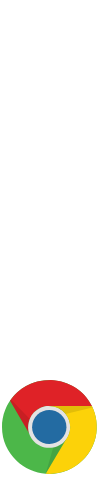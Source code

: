 <mxfile version="26.0.6">
  <diagram name="ページ1" id="JOzuDuU-51WGF0VIIypb">
    <mxGraphModel dx="1085" dy="760" grid="1" gridSize="10" guides="1" tooltips="1" connect="1" arrows="1" fold="1" page="1" pageScale="1" pageWidth="827" pageHeight="1169" math="0" shadow="0">
      <root>
        <mxCell id="0" />
        <mxCell id="1" parent="0" />
        <mxCell id="enDtEHfztznSI730Mm1V-1" value="" style="dashed=0;outlineConnect=0;html=1;align=center;labelPosition=center;verticalLabelPosition=bottom;verticalAlign=top;shape=mxgraph.weblogos.chrome" vertex="1" parent="1">
          <mxGeometry x="240" y="660" width="48" height="48" as="geometry" />
        </mxCell>
        <mxCell id="enDtEHfztznSI730Mm1V-2" value="" style="shape=image;verticalLabelPosition=bottom;labelBackgroundColor=default;verticalAlign=top;aspect=fixed;imageAspect=0;image=https://cdn.worldvectorlogo.com/logos/next-js.svg;" vertex="1" parent="1">
          <mxGeometry x="240" y="470" width="48" height="48" as="geometry" />
        </mxCell>
      </root>
    </mxGraphModel>
  </diagram>
</mxfile>
